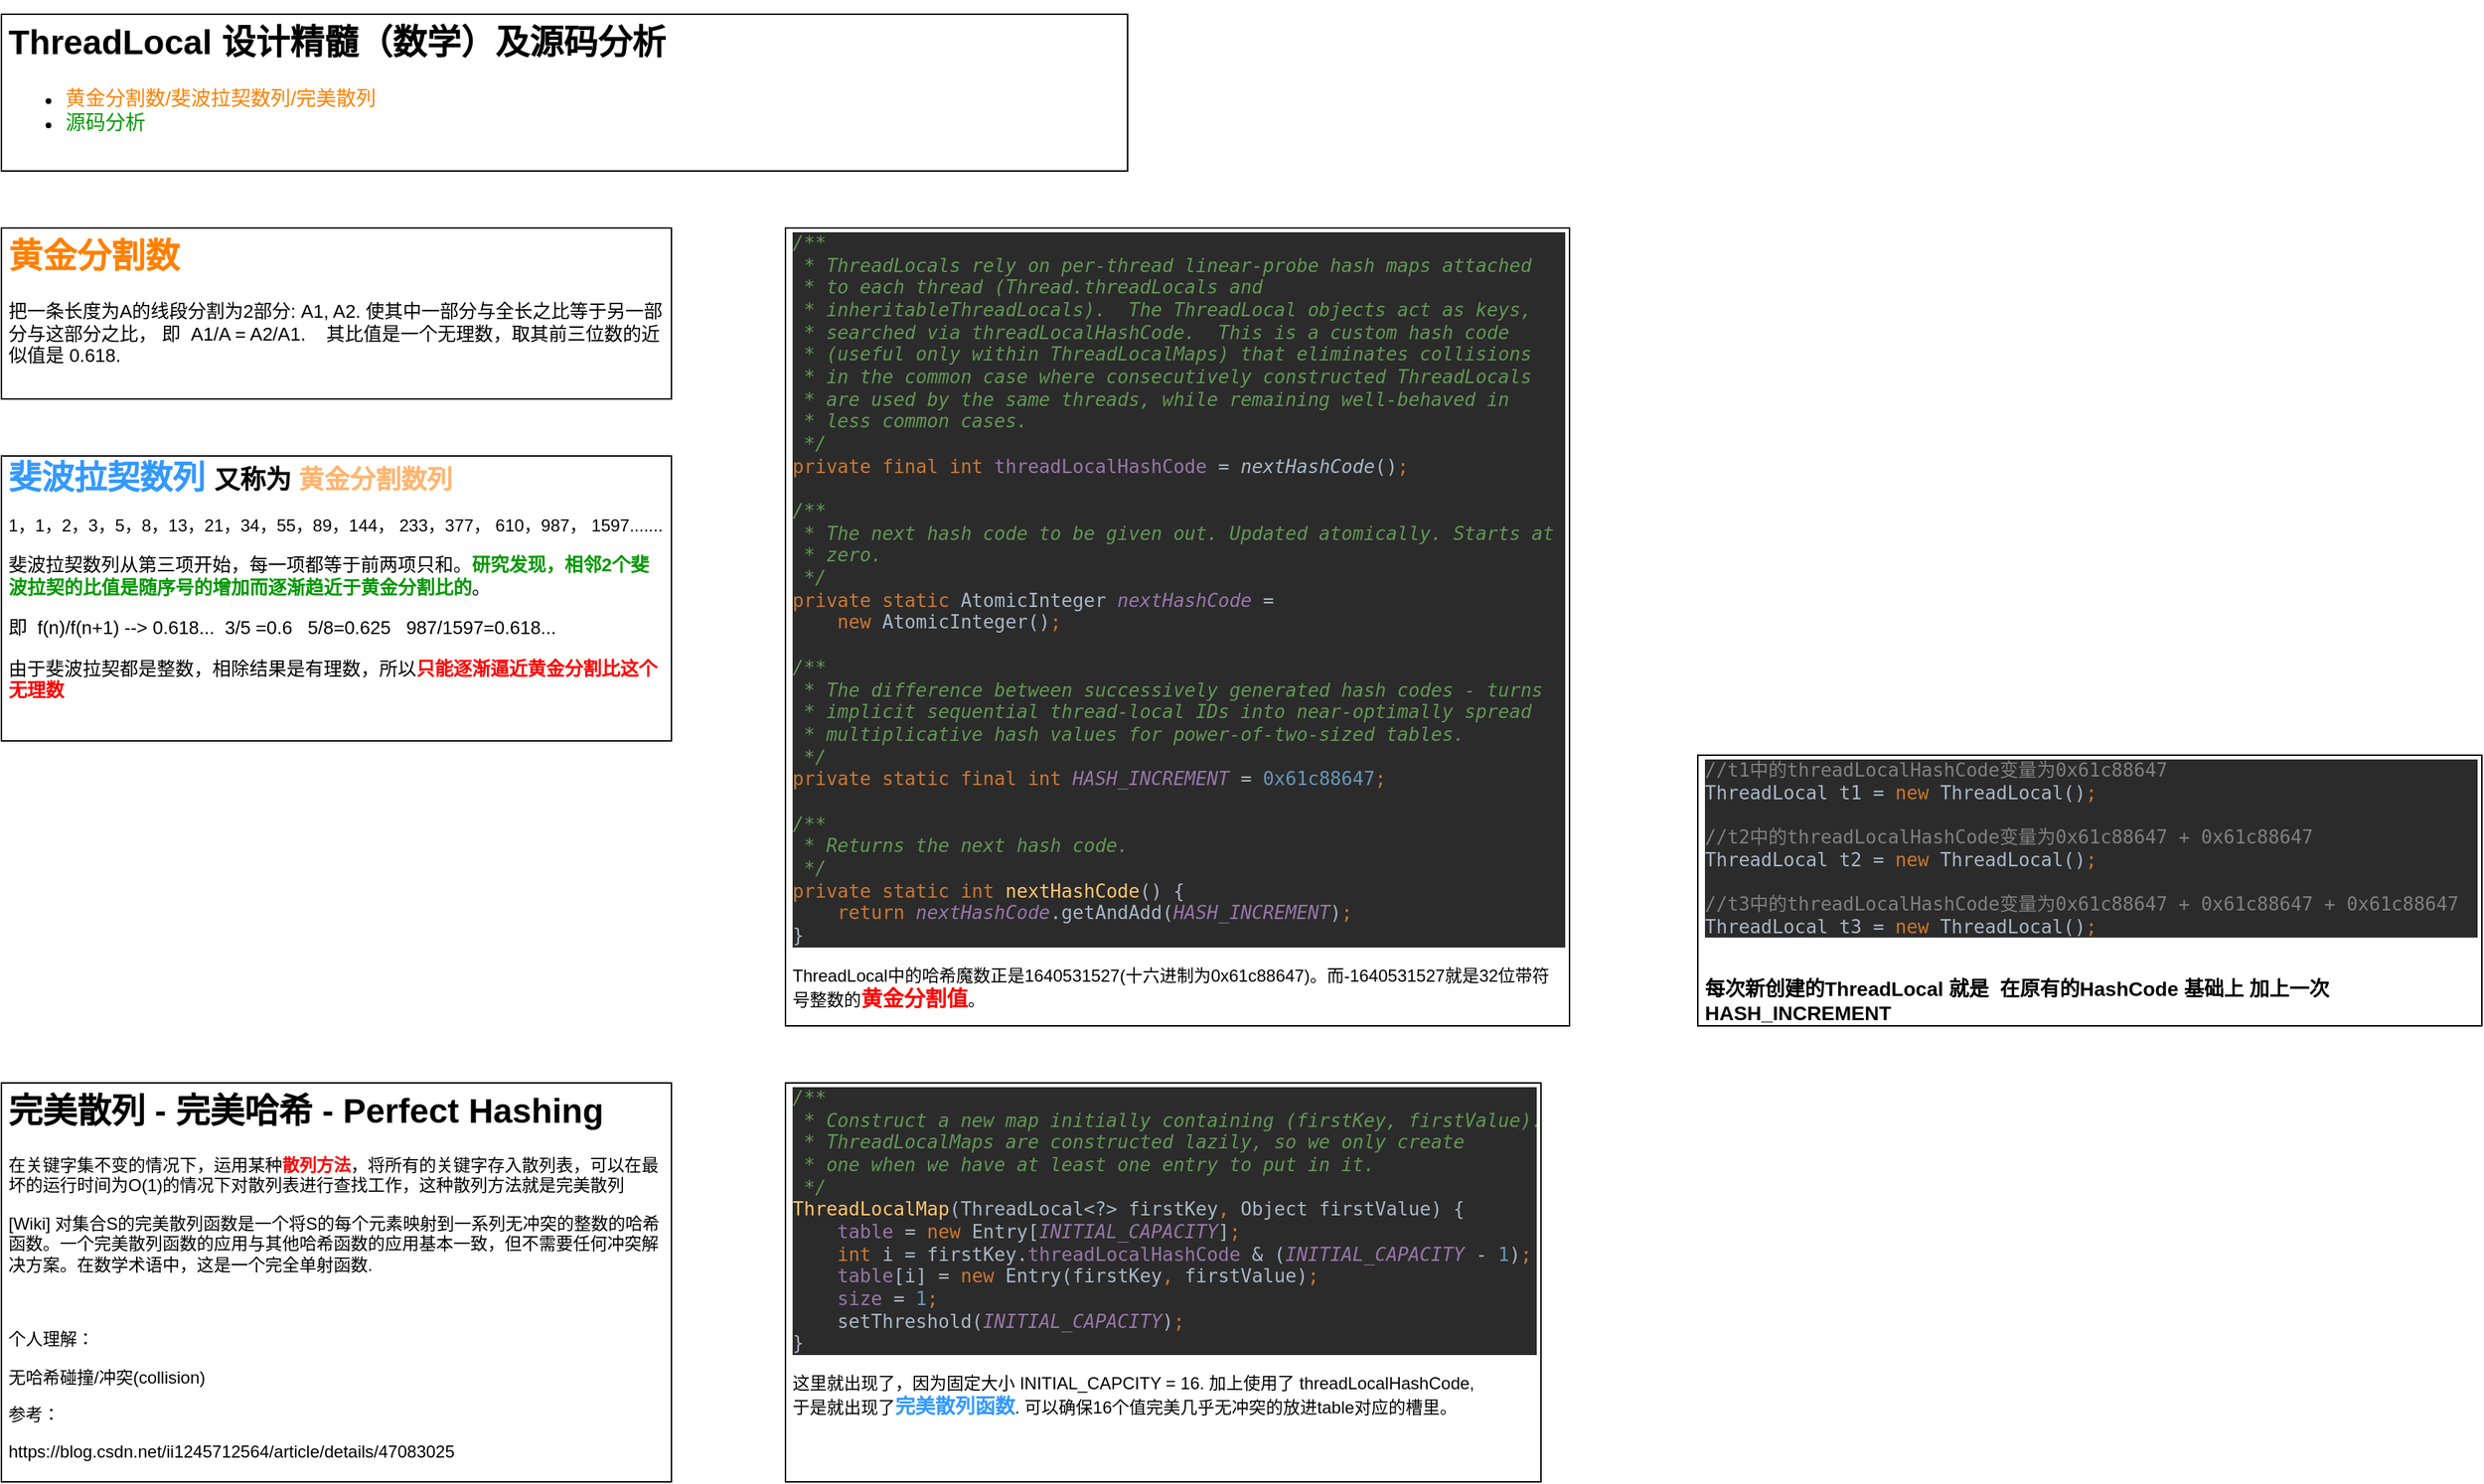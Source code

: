 <mxfile version="13.3.9" type="device"><diagram id="YB39fmnbjol0CVEHb94j" name="第 1 页"><mxGraphModel dx="786" dy="523" grid="1" gridSize="10" guides="1" tooltips="1" connect="1" arrows="1" fold="1" page="1" pageScale="1" pageWidth="827" pageHeight="1169" math="0" shadow="0"><root><mxCell id="0"/><mxCell id="1" parent="0"/><mxCell id="sRnYOel9PhgisLO5QuYK-1" value="&lt;h1&gt;ThreadLocal 设计精髓（数学）及源码分析&lt;/h1&gt;&lt;p&gt;&lt;/p&gt;&lt;ul&gt;&lt;li&gt;&lt;font style=&quot;font-size: 14px&quot; color=&quot;#ff8000&quot;&gt;黄金分割数/斐波拉契数列/完美散列&lt;/font&gt;&lt;/li&gt;&lt;li&gt;&lt;span style=&quot;font-size: 14px&quot;&gt;&lt;font color=&quot;#009900&quot;&gt;源码分析&lt;/font&gt;&lt;/span&gt;&lt;/li&gt;&lt;/ul&gt;&lt;p&gt;&lt;/p&gt;" style="text;html=1;spacing=5;spacingTop=-20;whiteSpace=wrap;overflow=hidden;rounded=0;fillColor=#ffffff;strokeColor=#000000;" parent="1" vertex="1"><mxGeometry x="10" y="10" width="790" height="110" as="geometry"/></mxCell><mxCell id="sRnYOel9PhgisLO5QuYK-2" value="&lt;h1&gt;&lt;font color=&quot;#ff8000&quot;&gt;黄金分割数&lt;/font&gt;&lt;/h1&gt;&lt;p&gt;&lt;font style=&quot;font-size: 13px&quot;&gt;把一条长度为A的线段分割为2部分: A1, A2. 使其中一部分与全长之比等于另一部分与这部分之比， 即&amp;nbsp; A1/A = A2/A1.&amp;nbsp; &amp;nbsp; 其比值是一个无理数，取其前三位数的近似值是 0.618.&lt;/font&gt;&lt;/p&gt;" style="text;html=1;spacing=5;spacingTop=-20;whiteSpace=wrap;overflow=hidden;rounded=0;fillColor=#ffffff;strokeColor=#000000;" parent="1" vertex="1"><mxGeometry x="10" y="160" width="470" height="120" as="geometry"/></mxCell><mxCell id="sRnYOel9PhgisLO5QuYK-3" value="&lt;h1 style=&quot;font-size: 18px&quot;&gt;&lt;span style=&quot;font-size: 23px&quot;&gt;&lt;font color=&quot;#3399ff&quot;&gt;斐波拉契数列&lt;/font&gt; &lt;/span&gt;&lt;font style=&quot;font-size: 18px&quot;&gt;又称为 &lt;font color=&quot;#ffb570&quot;&gt;黄金分割数列&lt;/font&gt;&lt;/font&gt;&lt;/h1&gt;&lt;p&gt;&lt;font style=&quot;font-size: 12px&quot;&gt;1，1，2，3，5，8，13，21，34，55，89，144， 233，377， 610，987， 1597.......&lt;/font&gt;&lt;/p&gt;&lt;p style=&quot;font-size: 13px&quot;&gt;&lt;font style=&quot;font-size: 13px&quot;&gt;斐波拉契数列从第三项开始，每一项都等于前两项只和。&lt;b&gt;&lt;font color=&quot;#009900&quot; style=&quot;font-size: 13px&quot;&gt;研究发现，相邻2个斐波拉契的比值是随序号的增加而逐渐趋近于黄金分割比的&lt;/font&gt;&lt;/b&gt;。&amp;nbsp;&lt;/font&gt;&lt;/p&gt;&lt;p style=&quot;font-size: 13px&quot;&gt;即&amp;nbsp; f(n)/f(n+1) --&amp;gt; 0.618...&amp;nbsp;&amp;nbsp;&lt;span&gt;3/5 =0.6&amp;nbsp; &amp;nbsp;5/8=0.625&amp;nbsp; &amp;nbsp;987/1597=0.618...&amp;nbsp; &amp;nbsp; &amp;nbsp;&lt;/span&gt;&lt;/p&gt;&lt;p style=&quot;font-size: 13px&quot;&gt;由于斐波拉契都是整数，相除结果是有理数，所以&lt;b&gt;&lt;font color=&quot;#ff0000&quot; style=&quot;font-size: 13px&quot;&gt;只能逐渐逼近黄金分割比这个无理数&lt;/font&gt;&lt;/b&gt;&lt;/p&gt;&lt;p&gt;&lt;br&gt;&lt;/p&gt;" style="text;html=1;spacing=5;spacingTop=-20;whiteSpace=wrap;overflow=hidden;rounded=0;fillColor=#ffffff;strokeColor=#000000;" parent="1" vertex="1"><mxGeometry x="10" y="320" width="470" height="200" as="geometry"/></mxCell><mxCell id="sRnYOel9PhgisLO5QuYK-4" value="&lt;h1&gt;完美散列 - 完美哈希 - Perfect Hashing&lt;/h1&gt;&lt;p&gt;在关键字集不变的情况下，运用某种&lt;b&gt;&lt;font color=&quot;#ff0000&quot;&gt;散列方法&lt;/font&gt;&lt;/b&gt;，将所有的关键字存入散列表，可以在最坏的运行时间为O(1)的情况下对散列表进行查找工作，这种散列方法就是完美散列&lt;/p&gt;&lt;p&gt;[Wiki] 对集合S的完美散列函数是一个将S的每个元素映射到一系列无冲突的整数的哈希函数。一个完美散列函数的应用与其他哈希函数的应用基本一致，但不需要任何冲突解决方案。在数学术语中，这是一个完全单射函数.&lt;/p&gt;&lt;p&gt;&lt;br&gt;&lt;/p&gt;&lt;p&gt;个人理解：&lt;/p&gt;&lt;p&gt;无哈希碰撞/冲突(collision)&lt;/p&gt;&lt;p&gt;参考：&lt;/p&gt;&lt;p&gt;https://blog.csdn.net/ii1245712564/article/details/47083025&lt;br&gt;&lt;/p&gt;" style="text;html=1;spacing=5;spacingTop=-20;whiteSpace=wrap;overflow=hidden;rounded=0;fillColor=#ffffff;strokeColor=#000000;" parent="1" vertex="1"><mxGeometry x="10" y="760" width="470" height="280" as="geometry"/></mxCell><mxCell id="mKX0-lAYYivA6uWy9cAM-2" value="&lt;pre style=&quot;background-color: #2b2b2b ; color: #a9b7c6 ; font-family: &amp;#34;jetbrains mono&amp;#34; , monospace ; font-size: 9.8pt&quot;&gt;&lt;span style=&quot;color: #629755 ; font-style: italic&quot;&gt;/**&lt;br&gt;&lt;/span&gt;&lt;span style=&quot;color: #629755 ; font-style: italic&quot;&gt; * Construct a new map initially containing (firstKey, firstValue).&lt;br&gt;&lt;/span&gt;&lt;span style=&quot;color: #629755 ; font-style: italic&quot;&gt; * ThreadLocalMaps are constructed lazily, so we only create&lt;br&gt;&lt;/span&gt;&lt;span style=&quot;color: #629755 ; font-style: italic&quot;&gt; * one when we have at least one entry to put in it.&lt;br&gt;&lt;/span&gt;&lt;span style=&quot;color: #629755 ; font-style: italic&quot;&gt; */&lt;br&gt;&lt;/span&gt;&lt;span style=&quot;color: #ffc66d&quot;&gt;ThreadLocalMap&lt;/span&gt;(ThreadLocal&amp;lt;?&amp;gt; firstKey&lt;span style=&quot;color: #cc7832&quot;&gt;, &lt;/span&gt;Object firstValue) {&lt;br&gt;    &lt;span style=&quot;color: #9876aa&quot;&gt;table &lt;/span&gt;= &lt;span style=&quot;color: #cc7832&quot;&gt;new &lt;/span&gt;Entry[&lt;span style=&quot;color: #9876aa ; font-style: italic&quot;&gt;INITIAL_CAPACITY&lt;/span&gt;]&lt;span style=&quot;color: #cc7832&quot;&gt;;&lt;br&gt;&lt;/span&gt;&lt;span style=&quot;color: #cc7832&quot;&gt;    int &lt;/span&gt;i = firstKey.&lt;span style=&quot;color: #9876aa&quot;&gt;threadLocalHashCode &lt;/span&gt;&amp;amp; (&lt;span style=&quot;color: #9876aa ; font-style: italic&quot;&gt;INITIAL_CAPACITY &lt;/span&gt;- &lt;span style=&quot;color: #6897bb&quot;&gt;1&lt;/span&gt;)&lt;span style=&quot;color: #cc7832&quot;&gt;;&lt;br&gt;&lt;/span&gt;&lt;span style=&quot;color: #cc7832&quot;&gt;    &lt;/span&gt;&lt;span style=&quot;color: #9876aa&quot;&gt;table&lt;/span&gt;[i] = &lt;span style=&quot;color: #cc7832&quot;&gt;new &lt;/span&gt;Entry(firstKey&lt;span style=&quot;color: #cc7832&quot;&gt;, &lt;/span&gt;firstValue)&lt;span style=&quot;color: #cc7832&quot;&gt;;&lt;br&gt;&lt;/span&gt;&lt;span style=&quot;color: #cc7832&quot;&gt;    &lt;/span&gt;&lt;span style=&quot;color: #9876aa&quot;&gt;size &lt;/span&gt;= &lt;span style=&quot;color: #6897bb&quot;&gt;1&lt;/span&gt;&lt;span style=&quot;color: #cc7832&quot;&gt;;&lt;br&gt;&lt;/span&gt;&lt;span style=&quot;color: #cc7832&quot;&gt;    &lt;/span&gt;setThreshold(&lt;span style=&quot;color: #9876aa ; font-style: italic&quot;&gt;INITIAL_CAPACITY&lt;/span&gt;)&lt;span style=&quot;color: #cc7832&quot;&gt;;&lt;br&gt;&lt;/span&gt;}&lt;/pre&gt;这里就出现了，因为固定大小 INITIAL_CAPCITY = 16. 加上使用了 threadLocalHashCode,&lt;br&gt;于是就出现了&lt;b&gt;&lt;font style=&quot;font-size: 14px&quot; color=&quot;#3399ff&quot;&gt;完美散列函数&lt;/font&gt;&lt;/b&gt;. 可以确保16个值完美几乎无冲突的放进table对应的槽里。&lt;br&gt;&lt;br&gt;" style="text;html=1;spacing=5;spacingTop=-20;whiteSpace=wrap;overflow=hidden;rounded=0;shadow=0;fillColor=#ffffff;strokeColor=#000000;" vertex="1" parent="1"><mxGeometry x="560" y="760" width="530" height="280" as="geometry"/></mxCell><mxCell id="mKX0-lAYYivA6uWy9cAM-3" value="&lt;pre style=&quot;background-color: #2b2b2b ; color: #a9b7c6 ; font-family: &amp;#34;jetbrains mono&amp;#34; , monospace ; font-size: 9.8pt&quot;&gt;&lt;/pre&gt;&lt;pre style=&quot;background-color: #2b2b2b ; color: #a9b7c6 ; font-family: &amp;#34;jetbrains mono&amp;#34; , monospace ; font-size: 9.8pt&quot;&gt;&lt;/pre&gt;&lt;pre style=&quot;background-color: #2b2b2b ; color: #a9b7c6 ; font-family: &amp;#34;jetbrains mono&amp;#34; , monospace ; font-size: 9.8pt&quot;&gt;&lt;span style=&quot;color: #629755 ; font-style: italic&quot;&gt;/**&lt;br&gt;&lt;/span&gt;&lt;span style=&quot;color: #629755 ; font-style: italic&quot;&gt; * ThreadLocals rely on per-thread linear-probe hash maps attached&lt;br&gt;&lt;/span&gt;&lt;span style=&quot;color: #629755 ; font-style: italic&quot;&gt; * to each thread (Thread.threadLocals and&lt;br&gt;&lt;/span&gt;&lt;span style=&quot;color: #629755 ; font-style: italic&quot;&gt; * inheritableThreadLocals).  The ThreadLocal objects act as keys,&lt;br&gt;&lt;/span&gt;&lt;span style=&quot;color: #629755 ; font-style: italic&quot;&gt; * searched via threadLocalHashCode.  This is a custom hash code&lt;br&gt;&lt;/span&gt;&lt;span style=&quot;color: #629755 ; font-style: italic&quot;&gt; * (useful only within ThreadLocalMaps) that eliminates collisions&lt;br&gt;&lt;/span&gt;&lt;span style=&quot;color: #629755 ; font-style: italic&quot;&gt; * in the common case where consecutively constructed ThreadLocals&lt;br&gt;&lt;/span&gt;&lt;span style=&quot;color: #629755 ; font-style: italic&quot;&gt; * are used by the same threads, while remaining well-behaved in&lt;br&gt;&lt;/span&gt;&lt;span style=&quot;color: #629755 ; font-style: italic&quot;&gt; * less common cases.&lt;br&gt;&lt;/span&gt;&lt;span style=&quot;color: #629755 ; font-style: italic&quot;&gt; */&lt;br&gt;&lt;/span&gt;&lt;span style=&quot;color: #cc7832&quot;&gt;private final int &lt;/span&gt;&lt;span style=&quot;color: #9876aa&quot;&gt;threadLocalHashCode &lt;/span&gt;= &lt;span style=&quot;font-style: italic&quot;&gt;nextHashCode&lt;/span&gt;()&lt;span style=&quot;color: #cc7832&quot;&gt;;&lt;br&gt;&lt;/span&gt;&lt;span style=&quot;color: #cc7832&quot;&gt;&lt;br&gt;&lt;/span&gt;&lt;span style=&quot;color: #629755 ; font-style: italic&quot;&gt;/**&lt;br&gt;&lt;/span&gt;&lt;span style=&quot;color: #629755 ; font-style: italic&quot;&gt; * The next hash code to be given out. Updated atomically. Starts at&lt;br&gt;&lt;/span&gt;&lt;span style=&quot;color: #629755 ; font-style: italic&quot;&gt; * zero.&lt;br&gt;&lt;/span&gt;&lt;span style=&quot;color: #629755 ; font-style: italic&quot;&gt; */&lt;br&gt;&lt;/span&gt;&lt;span style=&quot;color: #cc7832&quot;&gt;private static &lt;/span&gt;AtomicInteger &lt;span style=&quot;color: #9876aa ; font-style: italic&quot;&gt;nextHashCode &lt;/span&gt;=&lt;br&gt;    &lt;span style=&quot;color: #cc7832&quot;&gt;new &lt;/span&gt;AtomicInteger()&lt;span style=&quot;color: #cc7832&quot;&gt;;&lt;br&gt;&lt;/span&gt;&lt;span style=&quot;color: #cc7832&quot;&gt;&lt;br&gt;&lt;/span&gt;&lt;span style=&quot;color: #629755 ; font-style: italic&quot;&gt;/**&lt;br&gt;&lt;/span&gt;&lt;span style=&quot;color: #629755 ; font-style: italic&quot;&gt; * The difference between successively generated hash codes - turns&lt;br&gt;&lt;/span&gt;&lt;span style=&quot;color: #629755 ; font-style: italic&quot;&gt; * implicit sequential thread-local IDs into near-optimally spread&lt;br&gt;&lt;/span&gt;&lt;span style=&quot;color: #629755 ; font-style: italic&quot;&gt; * multiplicative hash values for power-of-two-sized tables.&lt;br&gt;&lt;/span&gt;&lt;span style=&quot;color: #629755 ; font-style: italic&quot;&gt; */&lt;br&gt;&lt;/span&gt;&lt;span style=&quot;color: #cc7832&quot;&gt;private static final int &lt;/span&gt;&lt;span style=&quot;color: #9876aa ; font-style: italic&quot;&gt;HASH_INCREMENT &lt;/span&gt;= &lt;span style=&quot;color: #6897bb&quot;&gt;0x61c88647&lt;/span&gt;&lt;span style=&quot;color: #cc7832&quot;&gt;;&lt;br&gt;&lt;/span&gt;&lt;span style=&quot;color: #cc7832&quot;&gt;&lt;br&gt;&lt;/span&gt;&lt;span style=&quot;color: #629755 ; font-style: italic&quot;&gt;/**&lt;br&gt;&lt;/span&gt;&lt;span style=&quot;color: #629755 ; font-style: italic&quot;&gt; * Returns the next hash code.&lt;br&gt;&lt;/span&gt;&lt;span style=&quot;color: #629755 ; font-style: italic&quot;&gt; */&lt;br&gt;&lt;/span&gt;&lt;span style=&quot;color: #cc7832&quot;&gt;private static int &lt;/span&gt;&lt;span style=&quot;color: #ffc66d&quot;&gt;nextHashCode&lt;/span&gt;() {&lt;br&gt;    &lt;span style=&quot;color: #cc7832&quot;&gt;return &lt;/span&gt;&lt;span style=&quot;color: #9876aa ; font-style: italic&quot;&gt;nextHashCode&lt;/span&gt;.getAndAdd(&lt;span style=&quot;color: #9876aa ; font-style: italic&quot;&gt;HASH_INCREMENT&lt;/span&gt;)&lt;span style=&quot;color: #cc7832&quot;&gt;;&lt;br&gt;&lt;/span&gt;}&lt;/pre&gt;ThreadLocal中的哈希魔数正是1640531527(十六进制为0x61c88647)。而-1640531527就是32位带符号整数的&lt;b&gt;&lt;font color=&quot;#ff0000&quot; style=&quot;font-size: 15px&quot;&gt;黄金分割值&lt;/font&gt;&lt;/b&gt;。&lt;br&gt;" style="text;html=1;spacing=5;spacingTop=-20;whiteSpace=wrap;overflow=hidden;rounded=0;shadow=0;fillColor=#ffffff;strokeColor=#000000;" vertex="1" parent="1"><mxGeometry x="560" y="160" width="550" height="560" as="geometry"/></mxCell><mxCell id="mKX0-lAYYivA6uWy9cAM-5" value="&lt;pre style=&quot;background-color: #2b2b2b ; color: #a9b7c6 ; font-family: &amp;#34;jetbrains mono&amp;#34; , monospace ; font-size: 9.8pt&quot;&gt;&lt;span style=&quot;color: #808080&quot;&gt;//t1中的threadLocalHashCode变量为0x61c88647&lt;br&gt;&lt;/span&gt;ThreadLocal t1 = &lt;span style=&quot;color: #cc7832&quot;&gt;new &lt;/span&gt;ThreadLocal()&lt;span style=&quot;color: #cc7832&quot;&gt;;&lt;br&gt;&lt;/span&gt;&lt;span style=&quot;color: #cc7832&quot;&gt;&lt;br&gt;&lt;/span&gt;&lt;span style=&quot;color: #808080&quot;&gt;//t2中的threadLocalHashCode变量为0x61c88647 + 0x61c88647&lt;br&gt;&lt;/span&gt;ThreadLocal t2 = &lt;span style=&quot;color: #cc7832&quot;&gt;new &lt;/span&gt;ThreadLocal()&lt;span style=&quot;color: #cc7832&quot;&gt;;&lt;br&gt;&lt;/span&gt;&lt;span style=&quot;color: #cc7832&quot;&gt;&lt;br&gt;&lt;/span&gt;&lt;span style=&quot;color: #808080&quot;&gt;//t3中的threadLocalHashCode变量为0x61c88647 + 0x61c88647 + 0x61c88647&lt;br&gt;&lt;/span&gt;ThreadLocal t3 = &lt;span style=&quot;color: #cc7832&quot;&gt;new &lt;/span&gt;ThreadLocal()&lt;span style=&quot;color: #cc7832&quot;&gt;;&lt;/span&gt;&lt;/pre&gt;&lt;font color=&quot;#808080&quot;&gt;&lt;br&gt;&lt;/font&gt;&lt;font style=&quot;font-size: 14px&quot;&gt;&lt;b&gt;每次新创建的ThreadLocal 就是&amp;nbsp; 在原有的HashCode 基础上 加上一次 HASH_INCREMENT&lt;/b&gt;&lt;/font&gt;&lt;br&gt;" style="text;html=1;spacing=5;spacingTop=-20;whiteSpace=wrap;overflow=hidden;rounded=0;shadow=0;fillColor=#ffffff;strokeColor=#000000;" vertex="1" parent="1"><mxGeometry x="1200" y="530" width="550" height="190" as="geometry"/></mxCell></root></mxGraphModel></diagram></mxfile>